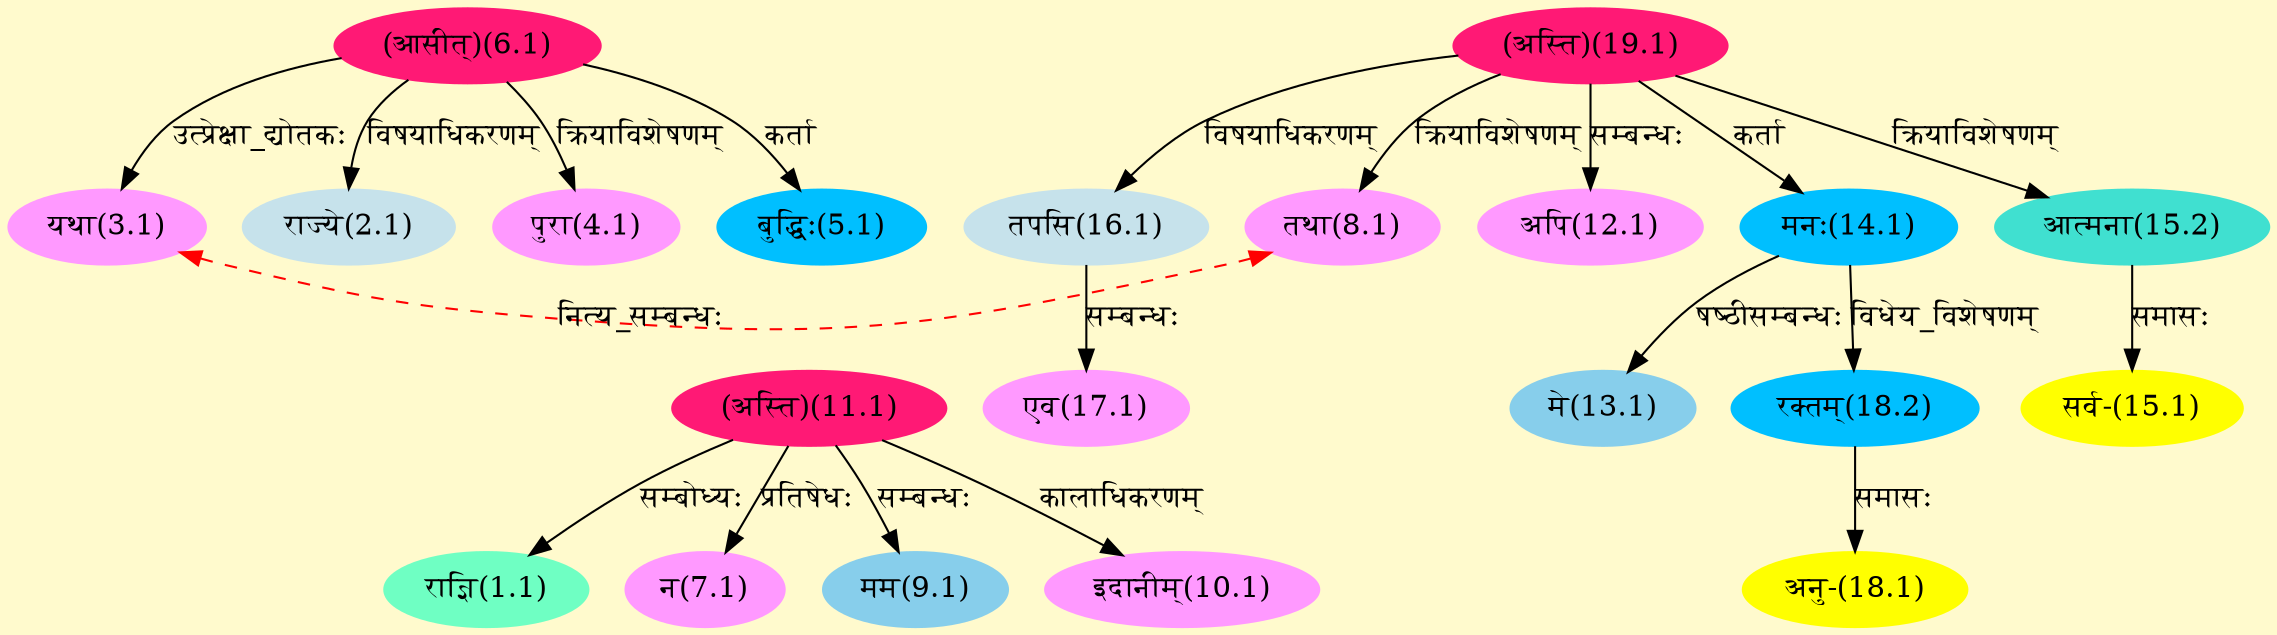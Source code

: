 digraph G{
rankdir=BT;
 compound=true;
 bgcolor="lemonchiffon1";
Node1_1 [style=filled, color="#6FFFC3" label = "राज्ञि(1.1)"]
Node11_1 [style=filled, color="#FF1975" label = "(अस्ति)(11.1)"]
Node2_1 [style=filled, color="#C6E2EB" label = "राज्ये(2.1)"]
Node6_1 [style=filled, color="#FF1975" label = "(आसीत्)(6.1)"]
Node3_1 [style=filled, color="#FF99FF" label = "यथा(3.1)"]
Node8_1 [style=filled, color="#FF99FF" label = "तथा(8.1)"]
Node4_1 [style=filled, color="#FF99FF" label = "पुरा(4.1)"]
Node5_1 [style=filled, color="#00BFFF" label = "बुद्धिः(5.1)"]
Node7_1 [style=filled, color="#FF99FF" label = "न(7.1)"]
Node19_1 [style=filled, color="#FF1975" label = "(अस्ति)(19.1)"]
Node9_1 [style=filled, color="#87CEEB" label = "मम(9.1)"]
Node10_1 [style=filled, color="#FF99FF" label = "इदानीम्(10.1)"]
Node [style=filled, color="" label = "()"]
Node12_1 [style=filled, color="#FF99FF" label = "अपि(12.1)"]
Node13_1 [style=filled, color="#87CEEB" label = "मे(13.1)"]
Node14_1 [style=filled, color="#00BFFF" label = "मनः(14.1)"]
Node15_1 [style=filled, color="#FFFF00" label = "सर्व-(15.1)"]
Node15_2 [style=filled, color="#40E0D0" label = "आत्मना(15.2)"]
Node16_1 [style=filled, color="#C6E2EB" label = "तपसि(16.1)"]
Node17_1 [style=filled, color="#FF99FF" label = "एव(17.1)"]
Node18_1 [style=filled, color="#FFFF00" label = "अनु-(18.1)"]
Node18_2 [style=filled, color="#00BFFF" label = "रक्तम्(18.2)"]
{rank = same; Node3_1; Node8_1;}
/* Start of Relations section */

Node1_1 -> Node11_1 [  label="सम्बोध्यः"  dir="back" ]
Node2_1 -> Node6_1 [  label="विषयाधिकरणम्"  dir="back" ]
Node3_1 -> Node6_1 [  label="उत्प्रेक्षा_द्योतकः"  dir="back" ]
Node3_1 -> Node8_1 [ style=dashed color="red" label="नित्य_सम्बन्धः"  dir="both" ]
Node4_1 -> Node6_1 [  label="क्रियाविशेषणम्"  dir="back" ]
Node5_1 -> Node6_1 [  label="कर्ता"  dir="back" ]
Node7_1 -> Node11_1 [  label="प्रतिषेधः"  dir="back" ]
Node8_1 -> Node19_1 [  label="क्रियाविशेषणम्"  dir="back" ]
Node9_1 -> Node11_1 [  label="सम्बन्धः"  dir="back" ]
Node10_1 -> Node11_1 [  label="कालाधिकरणम्"  dir="back" ]
Node12_1 -> Node19_1 [  label="सम्बन्धः"  dir="back" ]
Node13_1 -> Node14_1 [  label="षष्ठीसम्बन्धः"  dir="back" ]
Node14_1 -> Node19_1 [  label="कर्ता"  dir="back" ]
Node15_1 -> Node15_2 [  label="समासः"  dir="back" ]
Node15_2 -> Node19_1 [  label="क्रियाविशेषणम्"  dir="back" ]
Node16_1 -> Node19_1 [  label="विषयाधिकरणम्"  dir="back" ]
Node17_1 -> Node16_1 [  label="सम्बन्धः"  dir="back" ]
Node18_1 -> Node18_2 [  label="समासः"  dir="back" ]
Node18_2 -> Node14_1 [  label="विधेय_विशेषणम्"  dir="back" ]
}
